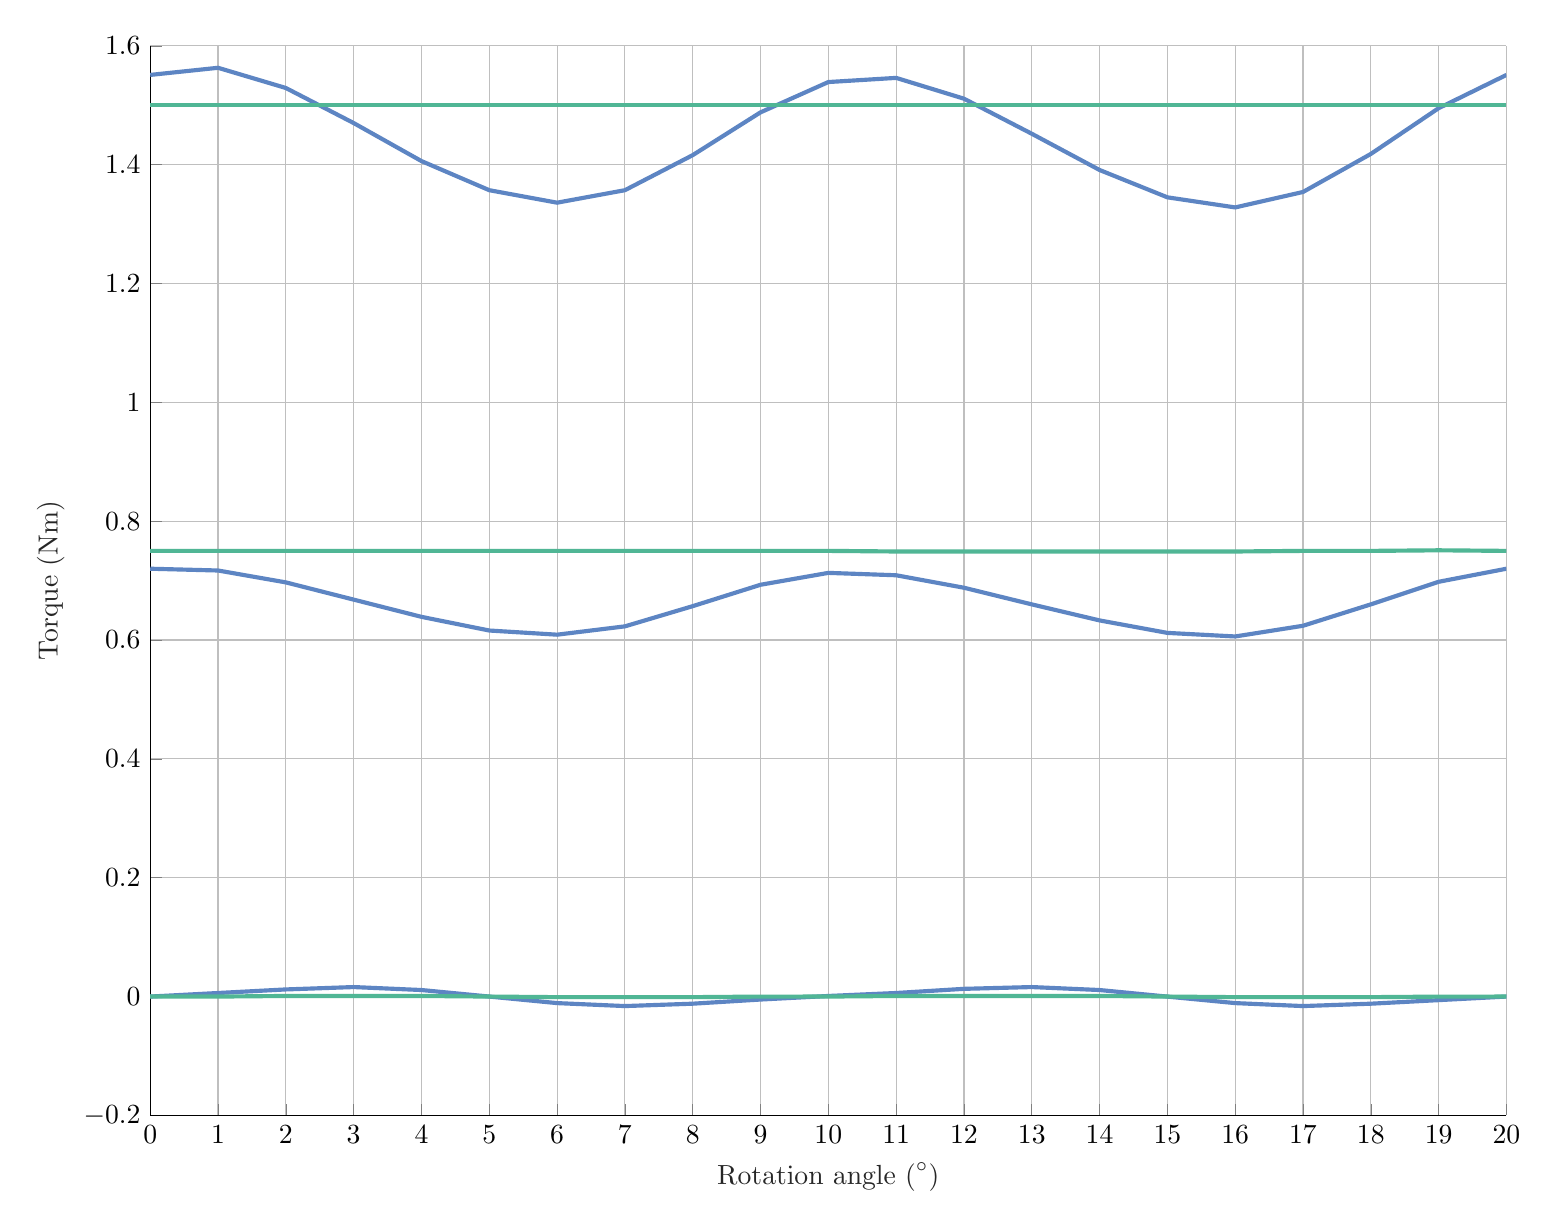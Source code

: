 % This file was created by matlab2tikz.
%
%The latest updates can be retrieved from
%  http://www.mathworks.com/matlabcentral/fileexchange/22022-matlab2tikz-matlab2tikz
%where you can also make suggestions and rate matlab2tikz.
%
\definecolor{mycolor1}{rgb}{0.365,0.522,0.765}%
\definecolor{mycolor2}{rgb}{0.314,0.714,0.584}%
%
\begin{tikzpicture}

\begin{axis}[%
width=6.781in,
height=5.348in,
at={(1.137in,0.722in)},
scale only axis,
xmin=0,
xmax=20,
xlabel style={font=\color{white!15!black}},
xlabel={$\text{Rotation angle (}^\circ\text{)}$},
ymin=-0.2,
ymax=1.6,
ylabel style={font=\color{white!15!black}},
ylabel={Torque (Nm)},
axis background/.style={fill=white},
axis x line*=bottom,
axis y line*=left,
xmajorgrids,
ymajorgrids
]
\addplot [color=mycolor1, line width=1.5pt, forget plot]
  table[row sep=crcr]{%
0	1.112e-10\\
1	0.006\\
2	0.012\\
3	0.016\\
4	0.011\\
5	1.008e-05\\
6	-0.011\\
7	-0.016\\
8	-0.012\\
9	-0.005\\
10	0.001\\
11	0.006\\
12	0.013\\
13	0.016\\
14	0.011\\
15	-7.355e-05\\
16	-0.011\\
17	-0.016\\
18	-0.012\\
19	-0.006\\
20	1.112e-10\\
};
\addplot [color=mycolor1, line width=1.5pt, forget plot]
  table[row sep=crcr]{%
0	0.72\\
1	0.717\\
2	0.697\\
3	0.668\\
4	0.639\\
5	0.616\\
6	0.609\\
7	0.623\\
8	0.657\\
9	0.693\\
10	0.713\\
11	0.709\\
12	0.688\\
13	0.66\\
14	0.633\\
15	0.612\\
16	0.606\\
17	0.624\\
18	0.66\\
19	0.698\\
20	0.72\\
};
\addplot [color=mycolor1, line width=1.5pt, forget plot]
  table[row sep=crcr]{%
0	1.551\\
1	1.563\\
2	1.529\\
3	1.47\\
4	1.406\\
5	1.357\\
6	1.336\\
7	1.357\\
8	1.416\\
9	1.488\\
10	1.539\\
11	1.546\\
12	1.511\\
13	1.452\\
14	1.391\\
15	1.345\\
16	1.328\\
17	1.354\\
18	1.418\\
19	1.495\\
20	1.551\\
};
\addplot [color=mycolor2, line width=1.5pt, forget plot]
  table[row sep=crcr]{%
0	5.469e-10\\
1	0.0\\
2	0.001\\
3	0.001\\
4	0.001\\
5	-4.361e-07\\
6	-0.001\\
7	-0.001\\
8	-0.001\\
9	-4.549e-05\\
10	0.0\\
11	0.001\\
12	0.001\\
13	0.001\\
14	0.001\\
15	0.0\\
16	-0.001\\
17	-0.001\\
18	-0.001\\
19	-9.565e-05\\
20	5.469e-10\\
};
\addplot [color=mycolor2, line width=1.5pt, forget plot]
  table[row sep=crcr]{%
0	0.75\\
1	0.75\\
2	0.75\\
3	0.75\\
4	0.75\\
5	0.75\\
6	0.75\\
7	0.75\\
8	0.75\\
9	0.75\\
10	0.75\\
11	0.749\\
12	0.749\\
13	0.749\\
14	0.749\\
15	0.749\\
16	0.749\\
17	0.75\\
18	0.75\\
19	0.751\\
20	0.75\\
};
\addplot [color=mycolor2, line width=1.5pt, forget plot]
  table[row sep=crcr]{%
0	1.5\\
1	1.5\\
2	1.5\\
3	1.5\\
4	1.5\\
5	1.5\\
6	1.5\\
7	1.5\\
8	1.5\\
9	1.5\\
10	1.5\\
11	1.5\\
12	1.5\\
13	1.5\\
14	1.5\\
15	1.5\\
16	1.5\\
17	1.5\\
18	1.5\\
19	1.5\\
20	1.5\\
};
\end{axis}
\end{tikzpicture}%